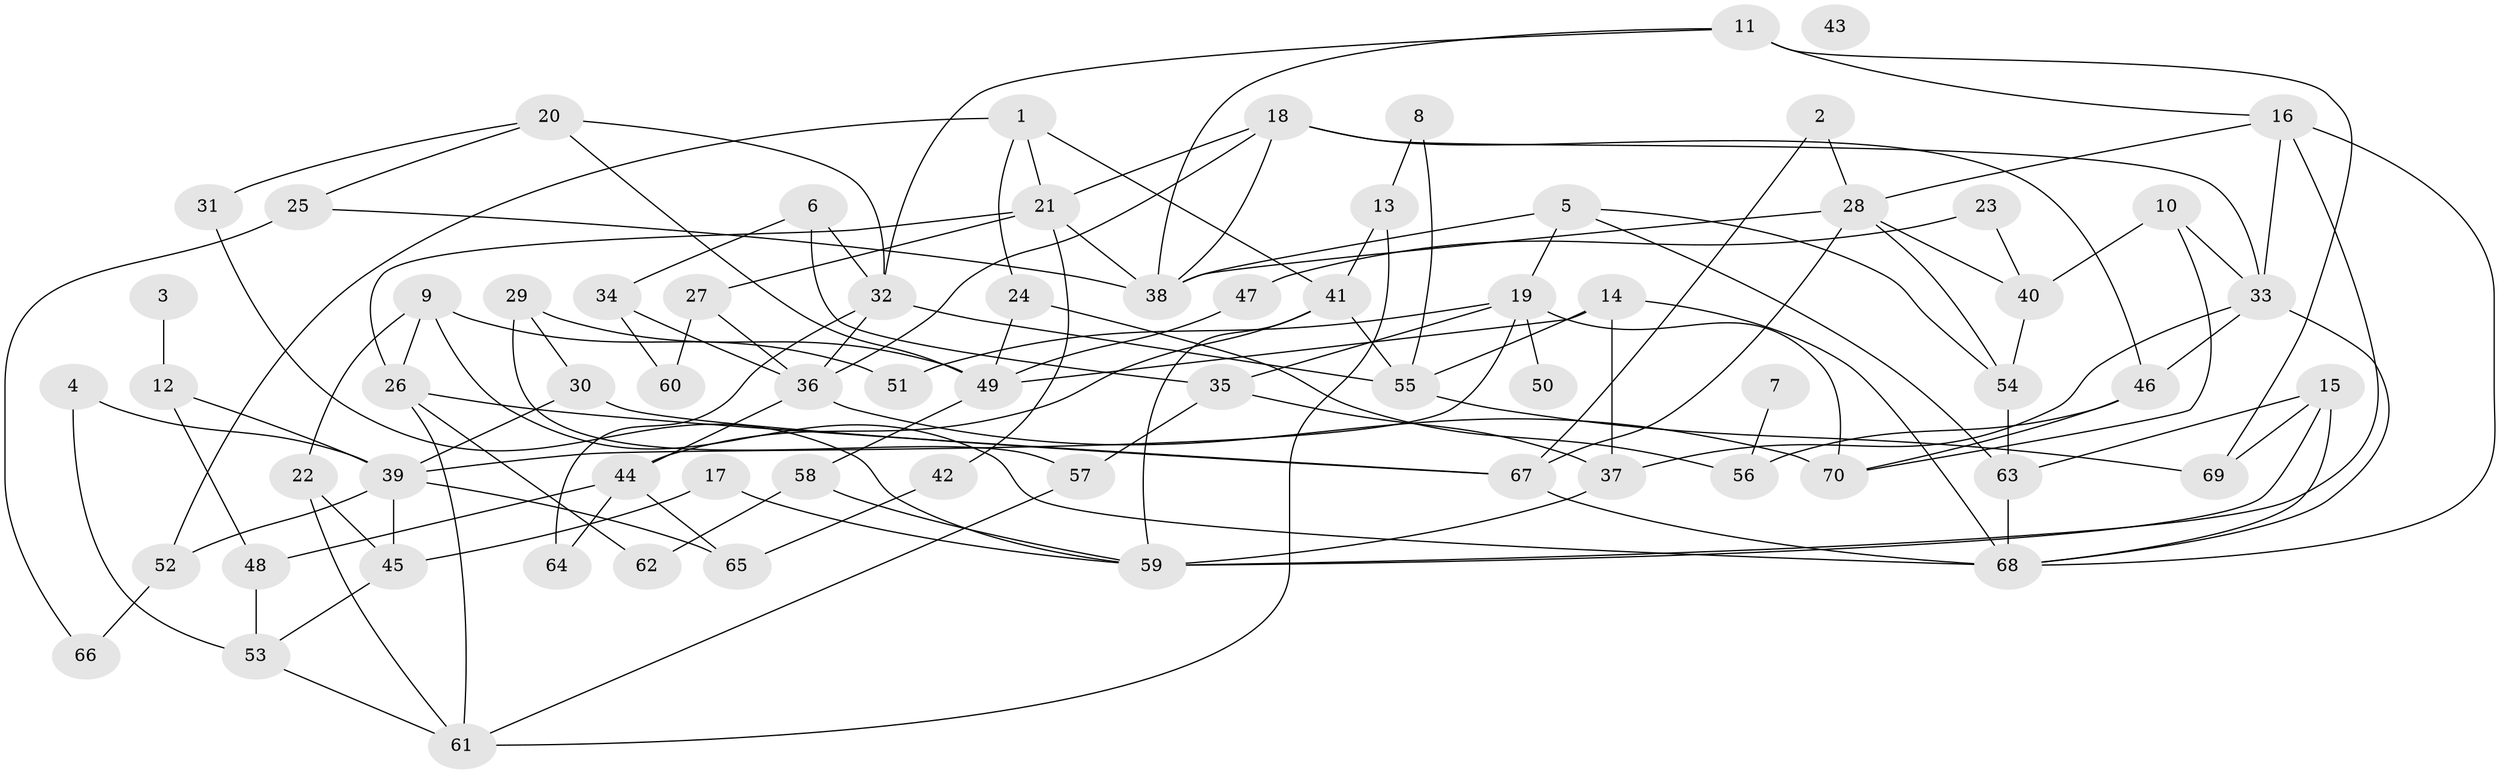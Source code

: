 // Generated by graph-tools (version 1.1) at 2025/39/03/09/25 04:39:19]
// undirected, 70 vertices, 128 edges
graph export_dot {
graph [start="1"]
  node [color=gray90,style=filled];
  1;
  2;
  3;
  4;
  5;
  6;
  7;
  8;
  9;
  10;
  11;
  12;
  13;
  14;
  15;
  16;
  17;
  18;
  19;
  20;
  21;
  22;
  23;
  24;
  25;
  26;
  27;
  28;
  29;
  30;
  31;
  32;
  33;
  34;
  35;
  36;
  37;
  38;
  39;
  40;
  41;
  42;
  43;
  44;
  45;
  46;
  47;
  48;
  49;
  50;
  51;
  52;
  53;
  54;
  55;
  56;
  57;
  58;
  59;
  60;
  61;
  62;
  63;
  64;
  65;
  66;
  67;
  68;
  69;
  70;
  1 -- 21;
  1 -- 24;
  1 -- 41;
  1 -- 52;
  2 -- 28;
  2 -- 67;
  3 -- 12;
  4 -- 39;
  4 -- 53;
  5 -- 19;
  5 -- 38;
  5 -- 54;
  5 -- 63;
  6 -- 32;
  6 -- 34;
  6 -- 35;
  7 -- 56;
  8 -- 13;
  8 -- 55;
  9 -- 22;
  9 -- 26;
  9 -- 51;
  9 -- 68;
  10 -- 33;
  10 -- 40;
  10 -- 70;
  11 -- 16;
  11 -- 32;
  11 -- 38;
  11 -- 69;
  12 -- 39;
  12 -- 48;
  13 -- 41;
  13 -- 61;
  14 -- 37;
  14 -- 49;
  14 -- 55;
  14 -- 68;
  15 -- 59;
  15 -- 63;
  15 -- 68;
  15 -- 69;
  16 -- 28;
  16 -- 33;
  16 -- 59;
  16 -- 68;
  17 -- 45;
  17 -- 59;
  18 -- 21;
  18 -- 33;
  18 -- 36;
  18 -- 38;
  18 -- 46;
  19 -- 35;
  19 -- 39;
  19 -- 50;
  19 -- 51;
  19 -- 70;
  20 -- 25;
  20 -- 31;
  20 -- 32;
  20 -- 49;
  21 -- 26;
  21 -- 27;
  21 -- 38;
  21 -- 42;
  22 -- 45;
  22 -- 61;
  23 -- 40;
  23 -- 47;
  24 -- 49;
  24 -- 56;
  25 -- 38;
  25 -- 66;
  26 -- 61;
  26 -- 62;
  26 -- 67;
  27 -- 36;
  27 -- 60;
  28 -- 38;
  28 -- 40;
  28 -- 54;
  28 -- 67;
  29 -- 30;
  29 -- 49;
  29 -- 57;
  30 -- 39;
  30 -- 67;
  31 -- 59;
  32 -- 36;
  32 -- 55;
  32 -- 64;
  33 -- 37;
  33 -- 46;
  33 -- 68;
  34 -- 36;
  34 -- 60;
  35 -- 37;
  35 -- 57;
  36 -- 44;
  36 -- 70;
  37 -- 59;
  39 -- 45;
  39 -- 52;
  39 -- 65;
  40 -- 54;
  41 -- 44;
  41 -- 55;
  41 -- 59;
  42 -- 65;
  44 -- 48;
  44 -- 64;
  44 -- 65;
  45 -- 53;
  46 -- 56;
  46 -- 70;
  47 -- 49;
  48 -- 53;
  49 -- 58;
  52 -- 66;
  53 -- 61;
  54 -- 63;
  55 -- 69;
  57 -- 61;
  58 -- 59;
  58 -- 62;
  63 -- 68;
  67 -- 68;
}
